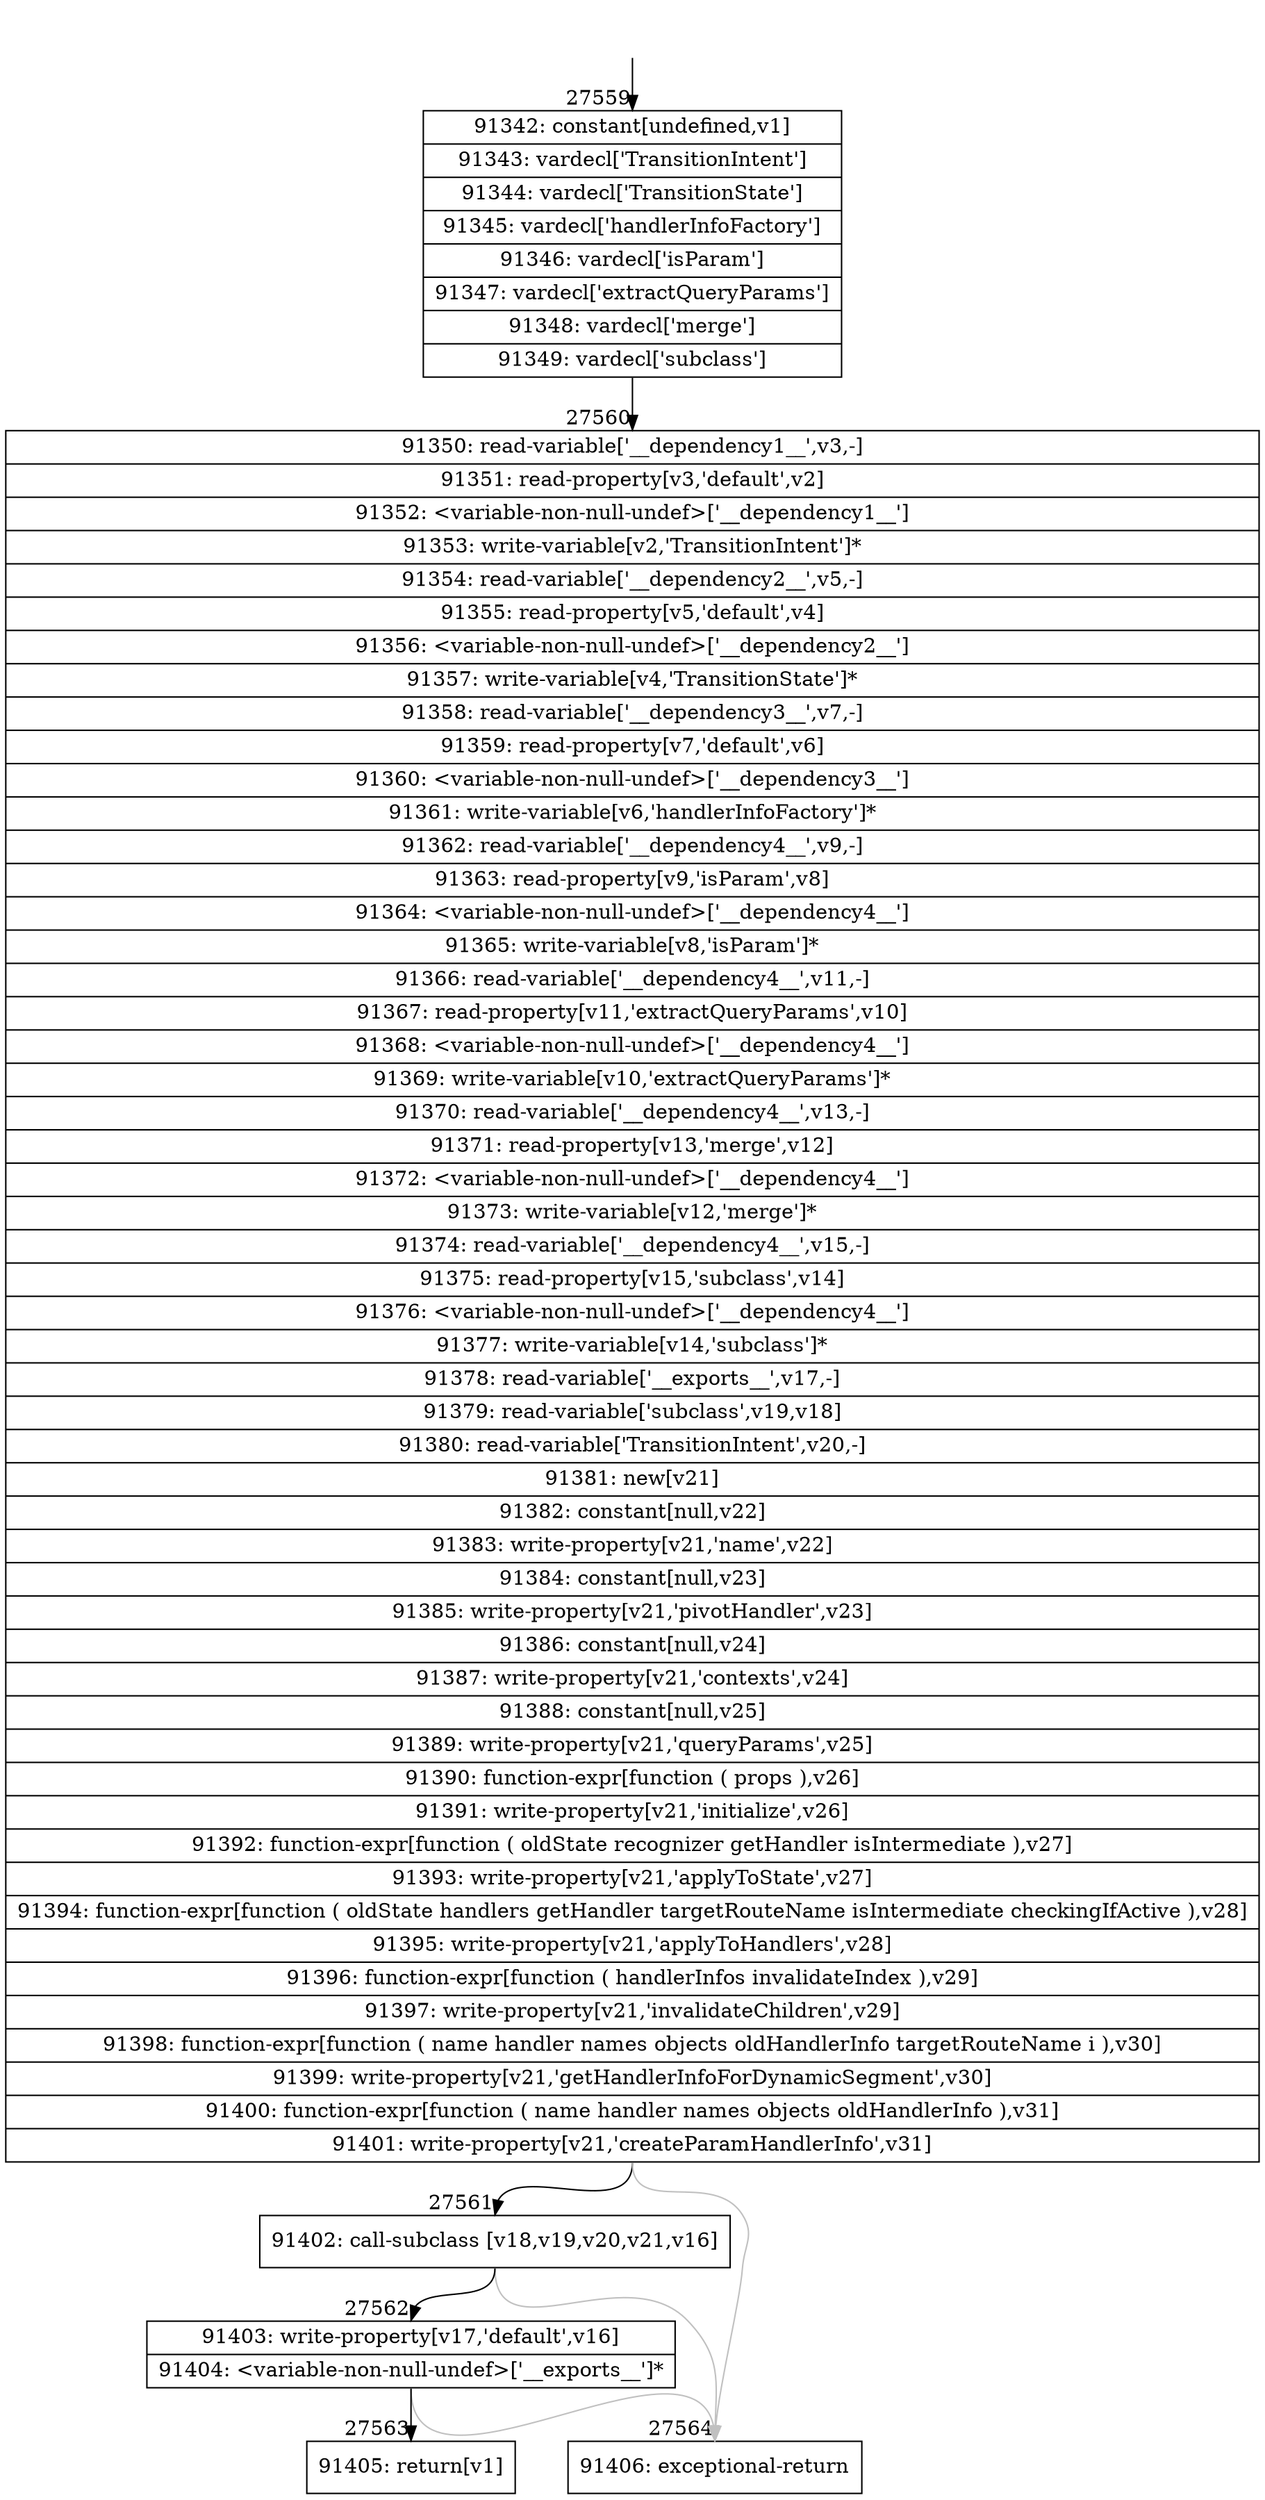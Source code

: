 digraph {
rankdir="TD"
BB_entry2394[shape=none,label=""];
BB_entry2394 -> BB27559 [tailport=s, headport=n, headlabel="    27559"]
BB27559 [shape=record label="{91342: constant[undefined,v1]|91343: vardecl['TransitionIntent']|91344: vardecl['TransitionState']|91345: vardecl['handlerInfoFactory']|91346: vardecl['isParam']|91347: vardecl['extractQueryParams']|91348: vardecl['merge']|91349: vardecl['subclass']}" ] 
BB27559 -> BB27560 [tailport=s, headport=n, headlabel="      27560"]
BB27560 [shape=record label="{91350: read-variable['__dependency1__',v3,-]|91351: read-property[v3,'default',v2]|91352: \<variable-non-null-undef\>['__dependency1__']|91353: write-variable[v2,'TransitionIntent']*|91354: read-variable['__dependency2__',v5,-]|91355: read-property[v5,'default',v4]|91356: \<variable-non-null-undef\>['__dependency2__']|91357: write-variable[v4,'TransitionState']*|91358: read-variable['__dependency3__',v7,-]|91359: read-property[v7,'default',v6]|91360: \<variable-non-null-undef\>['__dependency3__']|91361: write-variable[v6,'handlerInfoFactory']*|91362: read-variable['__dependency4__',v9,-]|91363: read-property[v9,'isParam',v8]|91364: \<variable-non-null-undef\>['__dependency4__']|91365: write-variable[v8,'isParam']*|91366: read-variable['__dependency4__',v11,-]|91367: read-property[v11,'extractQueryParams',v10]|91368: \<variable-non-null-undef\>['__dependency4__']|91369: write-variable[v10,'extractQueryParams']*|91370: read-variable['__dependency4__',v13,-]|91371: read-property[v13,'merge',v12]|91372: \<variable-non-null-undef\>['__dependency4__']|91373: write-variable[v12,'merge']*|91374: read-variable['__dependency4__',v15,-]|91375: read-property[v15,'subclass',v14]|91376: \<variable-non-null-undef\>['__dependency4__']|91377: write-variable[v14,'subclass']*|91378: read-variable['__exports__',v17,-]|91379: read-variable['subclass',v19,v18]|91380: read-variable['TransitionIntent',v20,-]|91381: new[v21]|91382: constant[null,v22]|91383: write-property[v21,'name',v22]|91384: constant[null,v23]|91385: write-property[v21,'pivotHandler',v23]|91386: constant[null,v24]|91387: write-property[v21,'contexts',v24]|91388: constant[null,v25]|91389: write-property[v21,'queryParams',v25]|91390: function-expr[function ( props ),v26]|91391: write-property[v21,'initialize',v26]|91392: function-expr[function ( oldState recognizer getHandler isIntermediate ),v27]|91393: write-property[v21,'applyToState',v27]|91394: function-expr[function ( oldState handlers getHandler targetRouteName isIntermediate checkingIfActive ),v28]|91395: write-property[v21,'applyToHandlers',v28]|91396: function-expr[function ( handlerInfos invalidateIndex ),v29]|91397: write-property[v21,'invalidateChildren',v29]|91398: function-expr[function ( name handler names objects oldHandlerInfo targetRouteName i ),v30]|91399: write-property[v21,'getHandlerInfoForDynamicSegment',v30]|91400: function-expr[function ( name handler names objects oldHandlerInfo ),v31]|91401: write-property[v21,'createParamHandlerInfo',v31]}" ] 
BB27560 -> BB27561 [tailport=s, headport=n, headlabel="      27561"]
BB27560 -> BB27564 [tailport=s, headport=n, color=gray, headlabel="      27564"]
BB27561 [shape=record label="{91402: call-subclass [v18,v19,v20,v21,v16]}" ] 
BB27561 -> BB27562 [tailport=s, headport=n, headlabel="      27562"]
BB27561 -> BB27564 [tailport=s, headport=n, color=gray]
BB27562 [shape=record label="{91403: write-property[v17,'default',v16]|91404: \<variable-non-null-undef\>['__exports__']*}" ] 
BB27562 -> BB27563 [tailport=s, headport=n, headlabel="      27563"]
BB27562 -> BB27564 [tailport=s, headport=n, color=gray]
BB27563 [shape=record label="{91405: return[v1]}" ] 
BB27564 [shape=record label="{91406: exceptional-return}" ] 
//#$~ 49507
}
